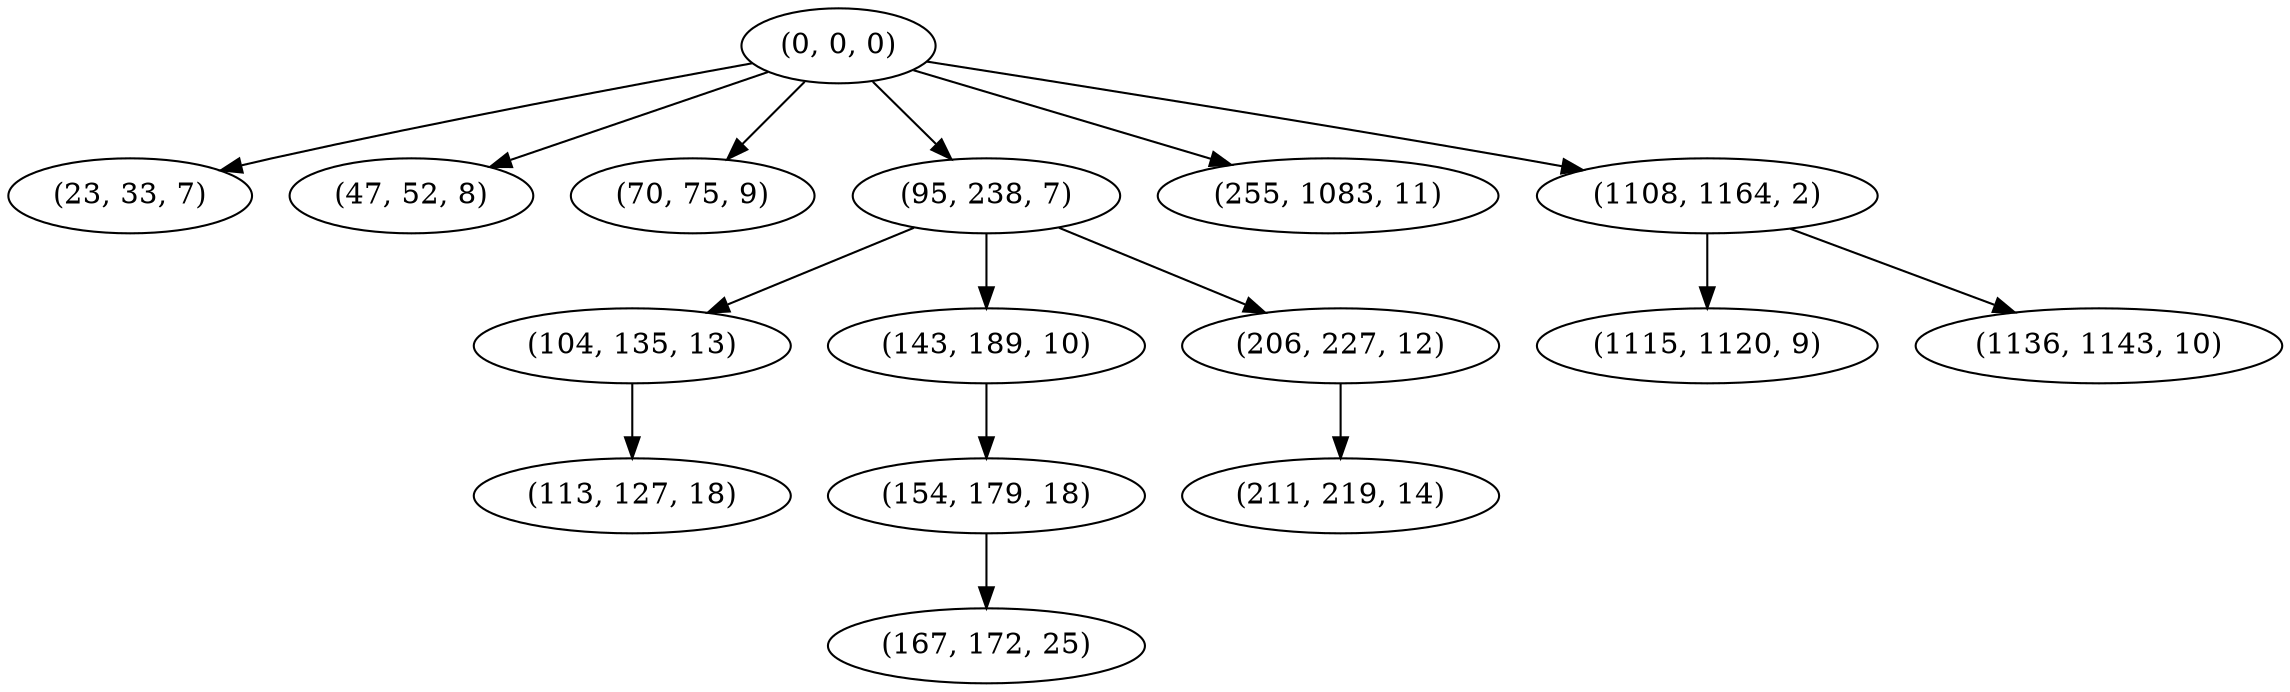 digraph tree {
    "(0, 0, 0)";
    "(23, 33, 7)";
    "(47, 52, 8)";
    "(70, 75, 9)";
    "(95, 238, 7)";
    "(104, 135, 13)";
    "(113, 127, 18)";
    "(143, 189, 10)";
    "(154, 179, 18)";
    "(167, 172, 25)";
    "(206, 227, 12)";
    "(211, 219, 14)";
    "(255, 1083, 11)";
    "(1108, 1164, 2)";
    "(1115, 1120, 9)";
    "(1136, 1143, 10)";
    "(0, 0, 0)" -> "(23, 33, 7)";
    "(0, 0, 0)" -> "(47, 52, 8)";
    "(0, 0, 0)" -> "(70, 75, 9)";
    "(0, 0, 0)" -> "(95, 238, 7)";
    "(0, 0, 0)" -> "(255, 1083, 11)";
    "(0, 0, 0)" -> "(1108, 1164, 2)";
    "(95, 238, 7)" -> "(104, 135, 13)";
    "(95, 238, 7)" -> "(143, 189, 10)";
    "(95, 238, 7)" -> "(206, 227, 12)";
    "(104, 135, 13)" -> "(113, 127, 18)";
    "(143, 189, 10)" -> "(154, 179, 18)";
    "(154, 179, 18)" -> "(167, 172, 25)";
    "(206, 227, 12)" -> "(211, 219, 14)";
    "(1108, 1164, 2)" -> "(1115, 1120, 9)";
    "(1108, 1164, 2)" -> "(1136, 1143, 10)";
}
